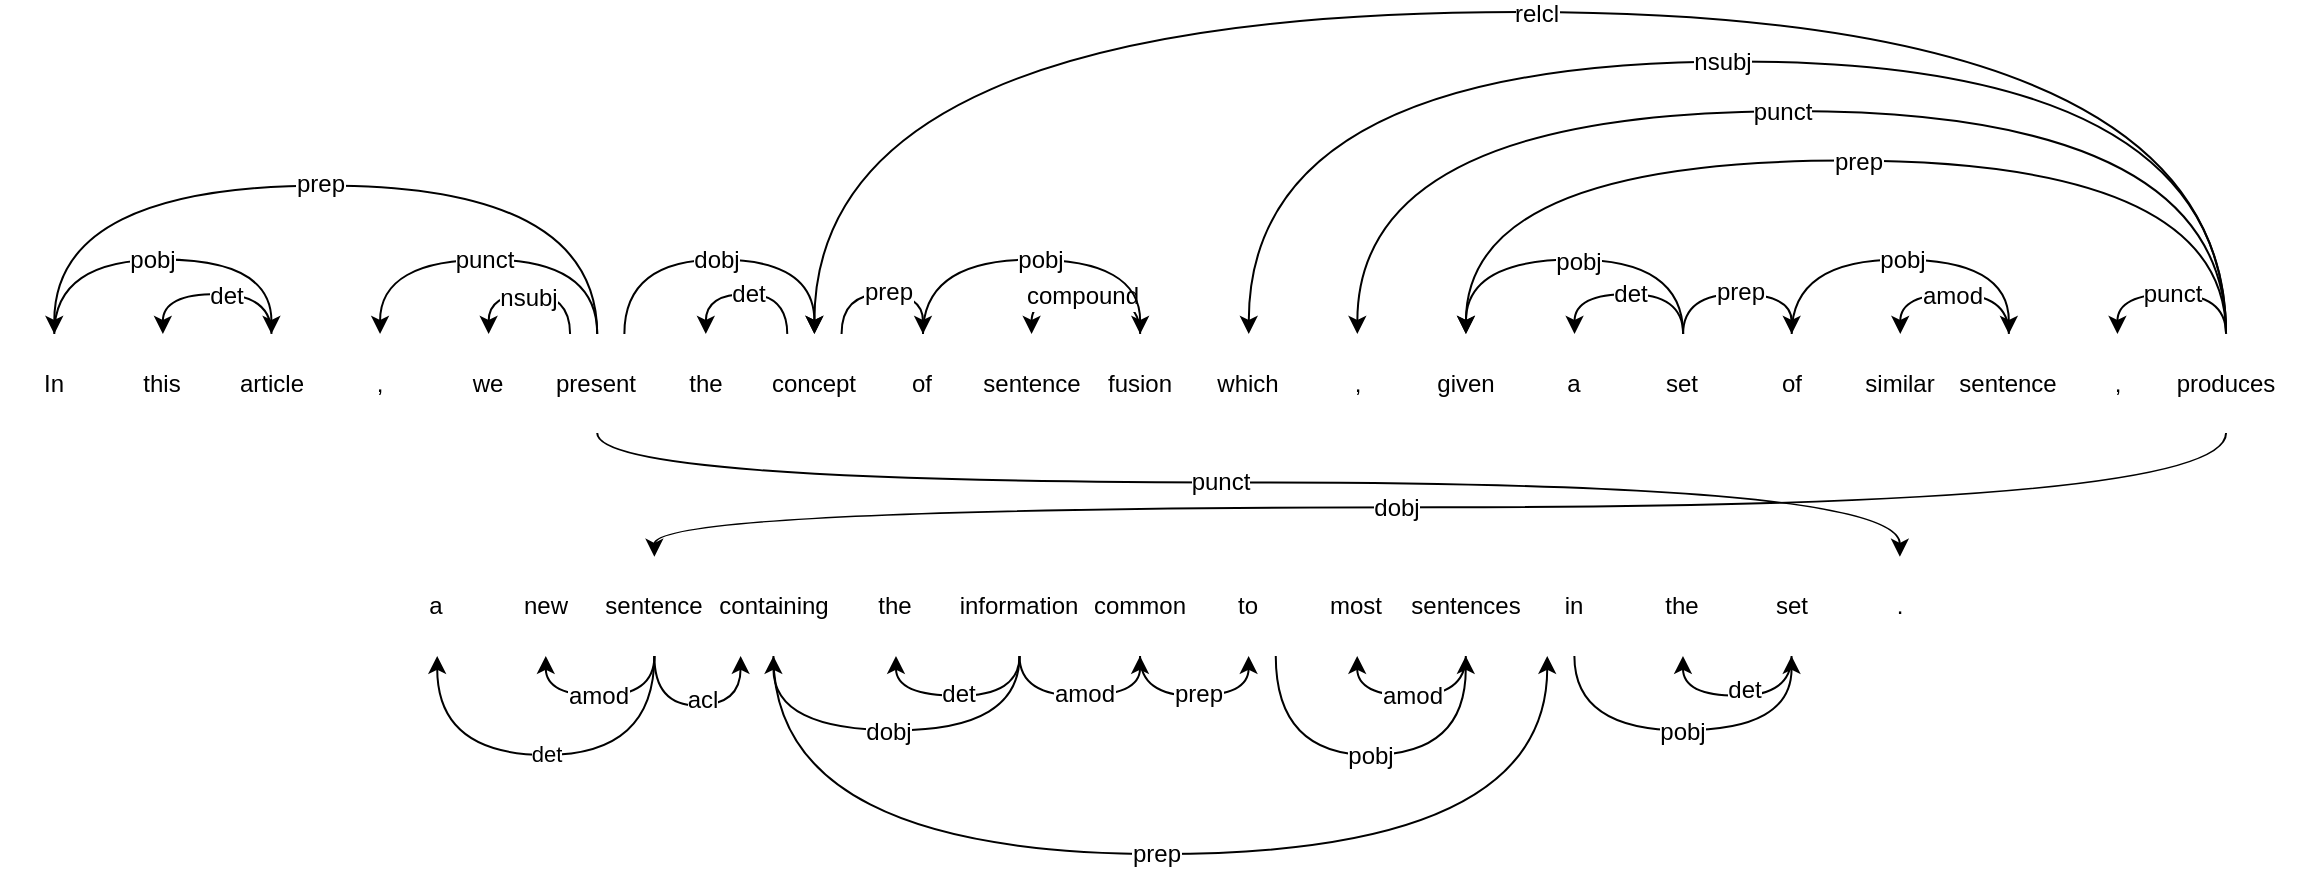 <mxfile version="12.3.5" type="github" pages="1">
  <diagram id="mTFrQ1_z55DTdRyV_Tct" name="Page-1">
    <mxGraphModel dx="2757" dy="874" grid="1" gridSize="10" guides="1" tooltips="1" connect="1" arrows="1" fold="1" page="1" pageScale="1" pageWidth="1169" pageHeight="827" math="0" shadow="0">
      <root>
        <mxCell id="0"/>
        <mxCell id="1" parent="0"/>
        <mxCell id="2wiNaJE7lajuv-yTaV8I-2" value="" style="group" vertex="1" connectable="0" parent="1">
          <mxGeometry x="-1160" y="203" width="1150" height="421" as="geometry"/>
        </mxCell>
        <mxCell id="2wiNaJE7lajuv-yTaV8I-1" value="" style="group" vertex="1" connectable="0" parent="2wiNaJE7lajuv-yTaV8I-2">
          <mxGeometry width="1140.171" height="421" as="geometry"/>
        </mxCell>
        <mxCell id="-EOsGLFOv7Vt-HmKM8Lu-1" value="" style="group" parent="2wiNaJE7lajuv-yTaV8I-1" vertex="1" connectable="0">
          <mxGeometry width="1140.171" height="421" as="geometry"/>
        </mxCell>
        <mxCell id="3xKM312rynrcHrKgX1cf-6" value="In" style="rounded=0;whiteSpace=wrap;html=1;strokeColor=none;" parent="-EOsGLFOv7Vt-HmKM8Lu-1" vertex="1">
          <mxGeometry y="160.971" width="54.294" height="49.529" as="geometry"/>
        </mxCell>
        <mxCell id="3xKM312rynrcHrKgX1cf-7" value="this" style="rounded=0;whiteSpace=wrap;html=1;strokeColor=none;" parent="-EOsGLFOv7Vt-HmKM8Lu-1" vertex="1">
          <mxGeometry x="54.294" y="160.971" width="54.294" height="49.529" as="geometry"/>
        </mxCell>
        <mxCell id="3xKM312rynrcHrKgX1cf-27" style="edgeStyle=orthogonalEdgeStyle;rounded=0;orthogonalLoop=1;jettySize=auto;html=1;exitX=0.5;exitY=0;exitDx=0;exitDy=0;entryX=0.5;entryY=0;entryDx=0;entryDy=0;curved=1;" parent="-EOsGLFOv7Vt-HmKM8Lu-1" source="3xKM312rynrcHrKgX1cf-8" target="3xKM312rynrcHrKgX1cf-7" edge="1">
          <mxGeometry relative="1" as="geometry"/>
        </mxCell>
        <mxCell id="3xKM312rynrcHrKgX1cf-79" value="det" style="text;html=1;align=center;verticalAlign=middle;resizable=0;points=[];;labelBackgroundColor=#ffffff;" parent="3xKM312rynrcHrKgX1cf-27" vertex="1" connectable="0">
          <mxGeometry x="-0.086" y="1" relative="1" as="geometry">
            <mxPoint as="offset"/>
          </mxGeometry>
        </mxCell>
        <mxCell id="3xKM312rynrcHrKgX1cf-31" style="edgeStyle=orthogonalEdgeStyle;curved=1;rounded=0;orthogonalLoop=1;jettySize=auto;html=1;exitX=0.5;exitY=0;exitDx=0;exitDy=0;entryX=0.5;entryY=0;entryDx=0;entryDy=0;startArrow=classic;startFill=1;endArrow=none;endFill=0;" parent="-EOsGLFOv7Vt-HmKM8Lu-1" source="3xKM312rynrcHrKgX1cf-8" target="3xKM312rynrcHrKgX1cf-6" edge="1">
          <mxGeometry relative="1" as="geometry">
            <Array as="points">
              <mxPoint x="135.735" y="123.824"/>
              <mxPoint x="27.147" y="123.824"/>
            </Array>
          </mxGeometry>
        </mxCell>
        <mxCell id="3xKM312rynrcHrKgX1cf-80" value="pobj" style="text;html=1;align=center;verticalAlign=middle;resizable=0;points=[];;labelBackgroundColor=#ffffff;" parent="3xKM312rynrcHrKgX1cf-31" vertex="1" connectable="0">
          <mxGeometry x="-0.012" relative="1" as="geometry">
            <mxPoint x="-6.5" as="offset"/>
          </mxGeometry>
        </mxCell>
        <mxCell id="3xKM312rynrcHrKgX1cf-8" value="article" style="rounded=0;whiteSpace=wrap;html=1;strokeColor=none;" parent="-EOsGLFOv7Vt-HmKM8Lu-1" vertex="1">
          <mxGeometry x="108.588" y="160.971" width="54.294" height="49.529" as="geometry"/>
        </mxCell>
        <mxCell id="3xKM312rynrcHrKgX1cf-30" style="edgeStyle=orthogonalEdgeStyle;curved=1;rounded=0;orthogonalLoop=1;jettySize=auto;html=1;exitX=0.5;exitY=0;exitDx=0;exitDy=0;startArrow=classic;startFill=1;endArrow=none;endFill=0;" parent="-EOsGLFOv7Vt-HmKM8Lu-1" source="3xKM312rynrcHrKgX1cf-9" edge="1">
          <mxGeometry relative="1" as="geometry">
            <mxPoint x="298.616" y="160.971" as="targetPoint"/>
            <Array as="points">
              <mxPoint x="190.028" y="123.824"/>
              <mxPoint x="298.616" y="123.824"/>
            </Array>
          </mxGeometry>
        </mxCell>
        <mxCell id="3xKM312rynrcHrKgX1cf-84" value="punct" style="text;html=1;align=center;verticalAlign=middle;resizable=0;points=[];;labelBackgroundColor=#ffffff;" parent="3xKM312rynrcHrKgX1cf-30" vertex="1" connectable="0">
          <mxGeometry x="-0.028" relative="1" as="geometry">
            <mxPoint as="offset"/>
          </mxGeometry>
        </mxCell>
        <mxCell id="3xKM312rynrcHrKgX1cf-9" value="," style="rounded=0;whiteSpace=wrap;html=1;strokeColor=none;" parent="-EOsGLFOv7Vt-HmKM8Lu-1" vertex="1">
          <mxGeometry x="162.882" y="160.971" width="54.294" height="49.529" as="geometry"/>
        </mxCell>
        <mxCell id="3xKM312rynrcHrKgX1cf-10" value="we" style="rounded=0;whiteSpace=wrap;html=1;strokeColor=none;" parent="-EOsGLFOv7Vt-HmKM8Lu-1" vertex="1">
          <mxGeometry x="217.175" y="160.971" width="54.294" height="49.529" as="geometry"/>
        </mxCell>
        <mxCell id="3xKM312rynrcHrKgX1cf-11" value="present" style="rounded=0;whiteSpace=wrap;html=1;strokeColor=none;" parent="-EOsGLFOv7Vt-HmKM8Lu-1" vertex="1">
          <mxGeometry x="271.469" y="160.971" width="54.294" height="49.529" as="geometry"/>
        </mxCell>
        <mxCell id="3xKM312rynrcHrKgX1cf-28" style="edgeStyle=orthogonalEdgeStyle;curved=1;rounded=0;orthogonalLoop=1;jettySize=auto;html=1;exitX=0.5;exitY=0;exitDx=0;exitDy=0;entryX=0.5;entryY=0;entryDx=0;entryDy=0;startArrow=classic;startFill=1;endArrow=none;endFill=0;" parent="-EOsGLFOv7Vt-HmKM8Lu-1" source="3xKM312rynrcHrKgX1cf-6" target="3xKM312rynrcHrKgX1cf-11" edge="1">
          <mxGeometry relative="1" as="geometry">
            <Array as="points">
              <mxPoint x="27.554" y="86.676"/>
              <mxPoint x="298.345" y="86.676"/>
            </Array>
          </mxGeometry>
        </mxCell>
        <mxCell id="3xKM312rynrcHrKgX1cf-83" value="prep" style="text;html=1;align=center;verticalAlign=middle;resizable=0;points=[];;labelBackgroundColor=#ffffff;" parent="3xKM312rynrcHrKgX1cf-28" vertex="1" connectable="0">
          <mxGeometry x="-0.015" y="1" relative="1" as="geometry">
            <mxPoint as="offset"/>
          </mxGeometry>
        </mxCell>
        <mxCell id="3xKM312rynrcHrKgX1cf-29" style="edgeStyle=orthogonalEdgeStyle;curved=1;rounded=0;orthogonalLoop=1;jettySize=auto;html=1;exitX=0.5;exitY=0;exitDx=0;exitDy=0;entryX=0.25;entryY=0;entryDx=0;entryDy=0;startArrow=classic;startFill=1;endArrow=none;endFill=0;" parent="-EOsGLFOv7Vt-HmKM8Lu-1" source="3xKM312rynrcHrKgX1cf-10" target="3xKM312rynrcHrKgX1cf-11" edge="1">
          <mxGeometry relative="1" as="geometry"/>
        </mxCell>
        <mxCell id="3xKM312rynrcHrKgX1cf-85" value="nsubj" style="text;html=1;align=center;verticalAlign=middle;resizable=0;points=[];;labelBackgroundColor=#ffffff;" parent="3xKM312rynrcHrKgX1cf-29" vertex="1" connectable="0">
          <mxGeometry x="-0.025" y="-2" relative="1" as="geometry">
            <mxPoint as="offset"/>
          </mxGeometry>
        </mxCell>
        <mxCell id="3xKM312rynrcHrKgX1cf-12" value="the" style="rounded=0;whiteSpace=wrap;html=1;strokeColor=none;" parent="-EOsGLFOv7Vt-HmKM8Lu-1" vertex="1">
          <mxGeometry x="325.763" y="160.971" width="54.294" height="49.529" as="geometry"/>
        </mxCell>
        <mxCell id="3xKM312rynrcHrKgX1cf-33" style="edgeStyle=orthogonalEdgeStyle;curved=1;rounded=0;orthogonalLoop=1;jettySize=auto;html=1;exitX=0.25;exitY=0;exitDx=0;exitDy=0;entryX=0.5;entryY=0;entryDx=0;entryDy=0;startArrow=none;startFill=0;endArrow=classic;endFill=1;" parent="-EOsGLFOv7Vt-HmKM8Lu-1" source="3xKM312rynrcHrKgX1cf-13" target="3xKM312rynrcHrKgX1cf-12" edge="1">
          <mxGeometry relative="1" as="geometry"/>
        </mxCell>
        <mxCell id="3xKM312rynrcHrKgX1cf-88" value="det" style="text;html=1;align=center;verticalAlign=middle;resizable=0;points=[];;labelBackgroundColor=#ffffff;" parent="3xKM312rynrcHrKgX1cf-33" vertex="1" connectable="0">
          <mxGeometry x="-0.025" relative="1" as="geometry">
            <mxPoint as="offset"/>
          </mxGeometry>
        </mxCell>
        <mxCell id="3xKM312rynrcHrKgX1cf-13" value="concept" style="rounded=0;whiteSpace=wrap;html=1;strokeColor=none;" parent="-EOsGLFOv7Vt-HmKM8Lu-1" vertex="1">
          <mxGeometry x="380.057" y="160.971" width="54.294" height="49.529" as="geometry"/>
        </mxCell>
        <mxCell id="3xKM312rynrcHrKgX1cf-32" style="edgeStyle=orthogonalEdgeStyle;curved=1;rounded=0;orthogonalLoop=1;jettySize=auto;html=1;exitX=0.75;exitY=0;exitDx=0;exitDy=0;entryX=0.5;entryY=0;entryDx=0;entryDy=0;startArrow=none;startFill=0;endArrow=classic;endFill=1;" parent="-EOsGLFOv7Vt-HmKM8Lu-1" source="3xKM312rynrcHrKgX1cf-11" target="3xKM312rynrcHrKgX1cf-13" edge="1">
          <mxGeometry relative="1" as="geometry">
            <Array as="points">
              <mxPoint x="312.597" y="123.824"/>
              <mxPoint x="407.611" y="123.824"/>
            </Array>
          </mxGeometry>
        </mxCell>
        <mxCell id="3xKM312rynrcHrKgX1cf-87" value="dobj" style="text;html=1;align=center;verticalAlign=middle;resizable=0;points=[];;labelBackgroundColor=#ffffff;" parent="3xKM312rynrcHrKgX1cf-32" vertex="1" connectable="0">
          <mxGeometry x="-0.017" relative="1" as="geometry">
            <mxPoint as="offset"/>
          </mxGeometry>
        </mxCell>
        <mxCell id="3xKM312rynrcHrKgX1cf-14" value="of" style="rounded=0;whiteSpace=wrap;html=1;strokeColor=none;" parent="-EOsGLFOv7Vt-HmKM8Lu-1" vertex="1">
          <mxGeometry x="434.351" y="160.971" width="54.294" height="49.529" as="geometry"/>
        </mxCell>
        <mxCell id="3xKM312rynrcHrKgX1cf-34" style="edgeStyle=orthogonalEdgeStyle;curved=1;rounded=0;orthogonalLoop=1;jettySize=auto;html=1;exitX=0.75;exitY=0;exitDx=0;exitDy=0;entryX=0.5;entryY=0;entryDx=0;entryDy=0;startArrow=none;startFill=0;endArrow=classic;endFill=1;" parent="-EOsGLFOv7Vt-HmKM8Lu-1" source="3xKM312rynrcHrKgX1cf-13" target="3xKM312rynrcHrKgX1cf-14" edge="1">
          <mxGeometry relative="1" as="geometry"/>
        </mxCell>
        <mxCell id="3xKM312rynrcHrKgX1cf-89" value="prep" style="text;html=1;align=center;verticalAlign=middle;resizable=0;points=[];;labelBackgroundColor=#ffffff;" parent="3xKM312rynrcHrKgX1cf-34" vertex="1" connectable="0">
          <mxGeometry x="0.059" y="1" relative="1" as="geometry">
            <mxPoint as="offset"/>
          </mxGeometry>
        </mxCell>
        <mxCell id="3xKM312rynrcHrKgX1cf-15" value="sentence" style="rounded=0;whiteSpace=wrap;html=1;strokeColor=none;" parent="-EOsGLFOv7Vt-HmKM8Lu-1" vertex="1">
          <mxGeometry x="488.645" y="160.971" width="54.294" height="49.529" as="geometry"/>
        </mxCell>
        <mxCell id="3xKM312rynrcHrKgX1cf-36" style="edgeStyle=orthogonalEdgeStyle;curved=1;rounded=0;orthogonalLoop=1;jettySize=auto;html=1;exitX=0.5;exitY=0;exitDx=0;exitDy=0;entryX=0.5;entryY=0;entryDx=0;entryDy=0;startArrow=none;startFill=0;endArrow=classic;endFill=1;" parent="-EOsGLFOv7Vt-HmKM8Lu-1" source="3xKM312rynrcHrKgX1cf-16" target="3xKM312rynrcHrKgX1cf-15" edge="1">
          <mxGeometry relative="1" as="geometry"/>
        </mxCell>
        <mxCell id="3xKM312rynrcHrKgX1cf-91" value="compound" style="text;html=1;align=center;verticalAlign=middle;resizable=0;points=[];;labelBackgroundColor=#ffffff;" parent="3xKM312rynrcHrKgX1cf-36" vertex="1" connectable="0">
          <mxGeometry x="0.036" y="1" relative="1" as="geometry">
            <mxPoint as="offset"/>
          </mxGeometry>
        </mxCell>
        <mxCell id="3xKM312rynrcHrKgX1cf-16" value="fusion" style="rounded=0;whiteSpace=wrap;html=1;strokeColor=none;" parent="-EOsGLFOv7Vt-HmKM8Lu-1" vertex="1">
          <mxGeometry x="542.939" y="160.971" width="54.294" height="49.529" as="geometry"/>
        </mxCell>
        <mxCell id="3xKM312rynrcHrKgX1cf-35" style="edgeStyle=orthogonalEdgeStyle;curved=1;rounded=0;orthogonalLoop=1;jettySize=auto;html=1;exitX=0.5;exitY=0;exitDx=0;exitDy=0;entryX=0.5;entryY=0;entryDx=0;entryDy=0;startArrow=none;startFill=0;endArrow=classic;endFill=1;" parent="-EOsGLFOv7Vt-HmKM8Lu-1" source="3xKM312rynrcHrKgX1cf-14" target="3xKM312rynrcHrKgX1cf-16" edge="1">
          <mxGeometry relative="1" as="geometry">
            <Array as="points">
              <mxPoint x="461.498" y="123.824"/>
              <mxPoint x="570.085" y="123.824"/>
            </Array>
          </mxGeometry>
        </mxCell>
        <mxCell id="3xKM312rynrcHrKgX1cf-90" value="pobj" style="text;html=1;align=center;verticalAlign=middle;resizable=0;points=[];;labelBackgroundColor=#ffffff;" parent="3xKM312rynrcHrKgX1cf-35" vertex="1" connectable="0">
          <mxGeometry x="0.04" relative="1" as="geometry">
            <mxPoint as="offset"/>
          </mxGeometry>
        </mxCell>
        <mxCell id="3xKM312rynrcHrKgX1cf-17" value="which" style="rounded=0;whiteSpace=wrap;html=1;strokeColor=none;" parent="-EOsGLFOv7Vt-HmKM8Lu-1" vertex="1">
          <mxGeometry x="597.232" y="160.971" width="54.294" height="49.529" as="geometry"/>
        </mxCell>
        <mxCell id="3xKM312rynrcHrKgX1cf-18" value="," style="rounded=0;whiteSpace=wrap;html=1;strokeColor=none;" parent="-EOsGLFOv7Vt-HmKM8Lu-1" vertex="1">
          <mxGeometry x="651.526" y="160.971" width="54.294" height="49.529" as="geometry"/>
        </mxCell>
        <mxCell id="3xKM312rynrcHrKgX1cf-19" value="given" style="rounded=0;whiteSpace=wrap;html=1;strokeColor=none;" parent="-EOsGLFOv7Vt-HmKM8Lu-1" vertex="1">
          <mxGeometry x="705.82" y="160.971" width="54.294" height="49.529" as="geometry"/>
        </mxCell>
        <mxCell id="3xKM312rynrcHrKgX1cf-20" value="a" style="rounded=0;whiteSpace=wrap;html=1;strokeColor=none;" parent="-EOsGLFOv7Vt-HmKM8Lu-1" vertex="1">
          <mxGeometry x="760.114" y="160.971" width="54.294" height="49.529" as="geometry"/>
        </mxCell>
        <mxCell id="3xKM312rynrcHrKgX1cf-37" style="edgeStyle=orthogonalEdgeStyle;curved=1;rounded=0;orthogonalLoop=1;jettySize=auto;html=1;exitX=0.5;exitY=0;exitDx=0;exitDy=0;entryX=0.5;entryY=0;entryDx=0;entryDy=0;startArrow=none;startFill=0;endArrow=classic;endFill=1;" parent="-EOsGLFOv7Vt-HmKM8Lu-1" source="3xKM312rynrcHrKgX1cf-21" target="3xKM312rynrcHrKgX1cf-20" edge="1">
          <mxGeometry relative="1" as="geometry"/>
        </mxCell>
        <mxCell id="3xKM312rynrcHrKgX1cf-93" value="det" style="text;html=1;align=center;verticalAlign=middle;resizable=0;points=[];;labelBackgroundColor=#ffffff;" parent="3xKM312rynrcHrKgX1cf-37" vertex="1" connectable="0">
          <mxGeometry relative="1" as="geometry">
            <mxPoint as="offset"/>
          </mxGeometry>
        </mxCell>
        <mxCell id="3xKM312rynrcHrKgX1cf-38" style="edgeStyle=orthogonalEdgeStyle;curved=1;rounded=0;orthogonalLoop=1;jettySize=auto;html=1;exitX=0.5;exitY=0;exitDx=0;exitDy=0;entryX=0.5;entryY=0;entryDx=0;entryDy=0;startArrow=none;startFill=0;endArrow=classic;endFill=1;" parent="-EOsGLFOv7Vt-HmKM8Lu-1" source="3xKM312rynrcHrKgX1cf-21" target="3xKM312rynrcHrKgX1cf-19" edge="1">
          <mxGeometry relative="1" as="geometry">
            <Array as="points">
              <mxPoint x="841.555" y="123.824"/>
              <mxPoint x="732.967" y="123.824"/>
            </Array>
          </mxGeometry>
        </mxCell>
        <mxCell id="3xKM312rynrcHrKgX1cf-92" value="pobj" style="text;html=1;align=center;verticalAlign=middle;resizable=0;points=[];;labelBackgroundColor=#ffffff;" parent="3xKM312rynrcHrKgX1cf-38" vertex="1" connectable="0">
          <mxGeometry x="-0.012" y="1" relative="1" as="geometry">
            <mxPoint as="offset"/>
          </mxGeometry>
        </mxCell>
        <mxCell id="3xKM312rynrcHrKgX1cf-21" value="set" style="rounded=0;whiteSpace=wrap;html=1;strokeColor=none;" parent="-EOsGLFOv7Vt-HmKM8Lu-1" vertex="1">
          <mxGeometry x="814.408" y="160.971" width="54.294" height="49.529" as="geometry"/>
        </mxCell>
        <mxCell id="3xKM312rynrcHrKgX1cf-22" value="of" style="rounded=0;whiteSpace=wrap;html=1;strokeColor=none;" parent="-EOsGLFOv7Vt-HmKM8Lu-1" vertex="1">
          <mxGeometry x="868.702" y="160.971" width="54.294" height="49.529" as="geometry"/>
        </mxCell>
        <mxCell id="3xKM312rynrcHrKgX1cf-40" style="edgeStyle=orthogonalEdgeStyle;curved=1;rounded=0;orthogonalLoop=1;jettySize=auto;html=1;exitX=0.5;exitY=0;exitDx=0;exitDy=0;entryX=0.5;entryY=0;entryDx=0;entryDy=0;startArrow=none;startFill=0;endArrow=classic;endFill=1;" parent="-EOsGLFOv7Vt-HmKM8Lu-1" source="3xKM312rynrcHrKgX1cf-21" target="3xKM312rynrcHrKgX1cf-22" edge="1">
          <mxGeometry relative="1" as="geometry"/>
        </mxCell>
        <mxCell id="3xKM312rynrcHrKgX1cf-94" value="prep" style="text;html=1;align=center;verticalAlign=middle;resizable=0;points=[];;labelBackgroundColor=#ffffff;" parent="3xKM312rynrcHrKgX1cf-40" vertex="1" connectable="0">
          <mxGeometry x="0.029" y="1" relative="1" as="geometry">
            <mxPoint as="offset"/>
          </mxGeometry>
        </mxCell>
        <mxCell id="3xKM312rynrcHrKgX1cf-23" value="similar" style="rounded=0;whiteSpace=wrap;html=1;strokeColor=none;" parent="-EOsGLFOv7Vt-HmKM8Lu-1" vertex="1">
          <mxGeometry x="922.996" y="160.971" width="54.294" height="49.529" as="geometry"/>
        </mxCell>
        <mxCell id="3xKM312rynrcHrKgX1cf-42" style="edgeStyle=orthogonalEdgeStyle;curved=1;rounded=0;orthogonalLoop=1;jettySize=auto;html=1;exitX=0.5;exitY=0;exitDx=0;exitDy=0;entryX=0.5;entryY=0;entryDx=0;entryDy=0;startArrow=none;startFill=0;endArrow=classic;endFill=1;" parent="-EOsGLFOv7Vt-HmKM8Lu-1" source="3xKM312rynrcHrKgX1cf-24" target="3xKM312rynrcHrKgX1cf-23" edge="1">
          <mxGeometry relative="1" as="geometry"/>
        </mxCell>
        <mxCell id="3xKM312rynrcHrKgX1cf-96" value="amod" style="text;html=1;align=center;verticalAlign=middle;resizable=0;points=[];;labelBackgroundColor=#ffffff;" parent="3xKM312rynrcHrKgX1cf-42" vertex="1" connectable="0">
          <mxGeometry x="0.029" y="1" relative="1" as="geometry">
            <mxPoint as="offset"/>
          </mxGeometry>
        </mxCell>
        <mxCell id="3xKM312rynrcHrKgX1cf-24" value="sentence" style="rounded=0;whiteSpace=wrap;html=1;strokeColor=none;" parent="-EOsGLFOv7Vt-HmKM8Lu-1" vertex="1">
          <mxGeometry x="977.289" y="160.971" width="54.294" height="49.529" as="geometry"/>
        </mxCell>
        <mxCell id="3xKM312rynrcHrKgX1cf-41" style="edgeStyle=orthogonalEdgeStyle;curved=1;rounded=0;orthogonalLoop=1;jettySize=auto;html=1;exitX=0.5;exitY=0;exitDx=0;exitDy=0;entryX=0.5;entryY=0;entryDx=0;entryDy=0;startArrow=none;startFill=0;endArrow=classic;endFill=1;" parent="-EOsGLFOv7Vt-HmKM8Lu-1" source="3xKM312rynrcHrKgX1cf-22" target="3xKM312rynrcHrKgX1cf-24" edge="1">
          <mxGeometry relative="1" as="geometry">
            <Array as="points">
              <mxPoint x="895.849" y="123.824"/>
              <mxPoint x="1004.436" y="123.824"/>
            </Array>
          </mxGeometry>
        </mxCell>
        <mxCell id="3xKM312rynrcHrKgX1cf-95" value="pobj" style="text;html=1;align=center;verticalAlign=middle;resizable=0;points=[];;labelBackgroundColor=#ffffff;" parent="3xKM312rynrcHrKgX1cf-41" vertex="1" connectable="0">
          <mxGeometry x="0.008" relative="1" as="geometry">
            <mxPoint as="offset"/>
          </mxGeometry>
        </mxCell>
        <mxCell id="3xKM312rynrcHrKgX1cf-25" value="," style="rounded=0;whiteSpace=wrap;html=1;strokeColor=none;" parent="-EOsGLFOv7Vt-HmKM8Lu-1" vertex="1">
          <mxGeometry x="1031.583" y="160.971" width="54.294" height="49.529" as="geometry"/>
        </mxCell>
        <mxCell id="3xKM312rynrcHrKgX1cf-39" style="edgeStyle=orthogonalEdgeStyle;curved=1;rounded=0;orthogonalLoop=1;jettySize=auto;html=1;exitX=0.5;exitY=0;exitDx=0;exitDy=0;entryX=0.5;entryY=0;entryDx=0;entryDy=0;startArrow=none;startFill=0;endArrow=classic;endFill=1;" parent="-EOsGLFOv7Vt-HmKM8Lu-1" source="3xKM312rynrcHrKgX1cf-26" target="3xKM312rynrcHrKgX1cf-17" edge="1">
          <mxGeometry relative="1" as="geometry">
            <Array as="points">
              <mxPoint x="1113.567" y="24.765"/>
              <mxPoint x="624.244" y="24.765"/>
            </Array>
          </mxGeometry>
        </mxCell>
        <mxCell id="3xKM312rynrcHrKgX1cf-100" value="nsubj" style="text;html=1;align=center;verticalAlign=middle;resizable=0;points=[];;labelBackgroundColor=#ffffff;" parent="3xKM312rynrcHrKgX1cf-39" vertex="1" connectable="0">
          <mxGeometry x="0.02" relative="1" as="geometry">
            <mxPoint as="offset"/>
          </mxGeometry>
        </mxCell>
        <mxCell id="3xKM312rynrcHrKgX1cf-43" style="edgeStyle=orthogonalEdgeStyle;curved=1;rounded=0;orthogonalLoop=1;jettySize=auto;html=1;exitX=0.5;exitY=0;exitDx=0;exitDy=0;entryX=0.5;entryY=0;entryDx=0;entryDy=0;startArrow=none;startFill=0;endArrow=classic;endFill=1;" parent="-EOsGLFOv7Vt-HmKM8Lu-1" source="3xKM312rynrcHrKgX1cf-26" target="3xKM312rynrcHrKgX1cf-19" edge="1">
          <mxGeometry relative="1" as="geometry">
            <Array as="points">
              <mxPoint x="1112.906" y="74.294"/>
              <mxPoint x="732.849" y="74.294"/>
            </Array>
          </mxGeometry>
        </mxCell>
        <mxCell id="3xKM312rynrcHrKgX1cf-98" value="prep" style="text;html=1;align=center;verticalAlign=middle;resizable=0;points=[];;labelBackgroundColor=#ffffff;" parent="3xKM312rynrcHrKgX1cf-43" vertex="1" connectable="0">
          <mxGeometry x="-0.022" relative="1" as="geometry">
            <mxPoint as="offset"/>
          </mxGeometry>
        </mxCell>
        <mxCell id="3xKM312rynrcHrKgX1cf-44" style="edgeStyle=orthogonalEdgeStyle;curved=1;rounded=0;orthogonalLoop=1;jettySize=auto;html=1;exitX=0.5;exitY=0;exitDx=0;exitDy=0;entryX=0.5;entryY=0;entryDx=0;entryDy=0;startArrow=none;startFill=0;endArrow=classic;endFill=1;" parent="-EOsGLFOv7Vt-HmKM8Lu-1" source="3xKM312rynrcHrKgX1cf-26" target="3xKM312rynrcHrKgX1cf-18" edge="1">
          <mxGeometry relative="1" as="geometry">
            <Array as="points">
              <mxPoint x="1113.567" y="49.529"/>
              <mxPoint x="679.352" y="49.529"/>
            </Array>
          </mxGeometry>
        </mxCell>
        <mxCell id="3xKM312rynrcHrKgX1cf-99" value="punct" style="text;html=1;align=center;verticalAlign=middle;resizable=0;points=[];;labelBackgroundColor=#ffffff;" parent="3xKM312rynrcHrKgX1cf-44" vertex="1" connectable="0">
          <mxGeometry x="0.017" relative="1" as="geometry">
            <mxPoint as="offset"/>
          </mxGeometry>
        </mxCell>
        <mxCell id="3xKM312rynrcHrKgX1cf-45" style="edgeStyle=orthogonalEdgeStyle;curved=1;rounded=0;orthogonalLoop=1;jettySize=auto;html=1;exitX=0.5;exitY=0;exitDx=0;exitDy=0;entryX=0.5;entryY=0;entryDx=0;entryDy=0;startArrow=none;startFill=0;endArrow=classic;endFill=1;" parent="-EOsGLFOv7Vt-HmKM8Lu-1" source="3xKM312rynrcHrKgX1cf-26" target="3xKM312rynrcHrKgX1cf-25" edge="1">
          <mxGeometry relative="1" as="geometry"/>
        </mxCell>
        <mxCell id="3xKM312rynrcHrKgX1cf-97" value="punct" style="text;html=1;align=center;verticalAlign=middle;resizable=0;points=[];;labelBackgroundColor=#ffffff;" parent="3xKM312rynrcHrKgX1cf-45" vertex="1" connectable="0">
          <mxGeometry x="-0.058" y="2" relative="1" as="geometry">
            <mxPoint x="-3" y="-2.5" as="offset"/>
          </mxGeometry>
        </mxCell>
        <mxCell id="3xKM312rynrcHrKgX1cf-47" style="edgeStyle=orthogonalEdgeStyle;curved=1;rounded=0;orthogonalLoop=1;jettySize=auto;html=1;exitX=0.5;exitY=0;exitDx=0;exitDy=0;entryX=0.5;entryY=0;entryDx=0;entryDy=0;startArrow=none;startFill=0;endArrow=classic;endFill=1;" parent="-EOsGLFOv7Vt-HmKM8Lu-1" source="3xKM312rynrcHrKgX1cf-26" target="3xKM312rynrcHrKgX1cf-13" edge="1">
          <mxGeometry relative="1" as="geometry">
            <Array as="points">
              <mxPoint x="1112.617"/>
              <mxPoint x="407.611"/>
            </Array>
          </mxGeometry>
        </mxCell>
        <mxCell id="3xKM312rynrcHrKgX1cf-101" value="relcl" style="text;html=1;align=center;verticalAlign=middle;resizable=0;points=[];;labelBackgroundColor=#ffffff;" parent="3xKM312rynrcHrKgX1cf-47" vertex="1" connectable="0">
          <mxGeometry x="-0.015" y="1" relative="1" as="geometry">
            <mxPoint as="offset"/>
          </mxGeometry>
        </mxCell>
        <mxCell id="3xKM312rynrcHrKgX1cf-26" value="produces" style="rounded=0;whiteSpace=wrap;html=1;strokeColor=none;" parent="-EOsGLFOv7Vt-HmKM8Lu-1" vertex="1">
          <mxGeometry x="1085.877" y="160.971" width="54.294" height="49.529" as="geometry"/>
        </mxCell>
        <mxCell id="3xKM312rynrcHrKgX1cf-48" value="a" style="rounded=0;whiteSpace=wrap;html=1;strokeColor=none;" parent="-EOsGLFOv7Vt-HmKM8Lu-1" vertex="1">
          <mxGeometry x="191.454" y="272.412" width="54.294" height="49.529" as="geometry"/>
        </mxCell>
        <mxCell id="3xKM312rynrcHrKgX1cf-49" value="new" style="rounded=0;whiteSpace=wrap;html=1;strokeColor=none;" parent="-EOsGLFOv7Vt-HmKM8Lu-1" vertex="1">
          <mxGeometry x="245.748" y="272.412" width="54.294" height="49.529" as="geometry"/>
        </mxCell>
        <mxCell id="3xKM312rynrcHrKgX1cf-65" style="edgeStyle=orthogonalEdgeStyle;curved=1;rounded=0;orthogonalLoop=1;jettySize=auto;html=1;exitX=0.5;exitY=1;exitDx=0;exitDy=0;entryX=0.5;entryY=1;entryDx=0;entryDy=0;startArrow=none;startFill=0;endArrow=classic;endFill=1;" parent="-EOsGLFOv7Vt-HmKM8Lu-1" source="3xKM312rynrcHrKgX1cf-50" target="3xKM312rynrcHrKgX1cf-49" edge="1">
          <mxGeometry relative="1" as="geometry"/>
        </mxCell>
        <mxCell id="3xKM312rynrcHrKgX1cf-105" value="amod" style="text;html=1;align=center;verticalAlign=middle;resizable=0;points=[];;labelBackgroundColor=#ffffff;" parent="3xKM312rynrcHrKgX1cf-65" vertex="1" connectable="0">
          <mxGeometry x="0.028" relative="1" as="geometry">
            <mxPoint as="offset"/>
          </mxGeometry>
        </mxCell>
        <mxCell id="3xKM312rynrcHrKgX1cf-66" value="det" style="edgeStyle=orthogonalEdgeStyle;curved=1;rounded=0;orthogonalLoop=1;jettySize=auto;html=1;exitX=0.5;exitY=1;exitDx=0;exitDy=0;entryX=0.5;entryY=1;entryDx=0;entryDy=0;startArrow=none;startFill=0;endArrow=classic;endFill=1;" parent="-EOsGLFOv7Vt-HmKM8Lu-1" source="3xKM312rynrcHrKgX1cf-50" target="3xKM312rynrcHrKgX1cf-48" edge="1">
          <mxGeometry relative="1" as="geometry">
            <Array as="points">
              <mxPoint x="327.799" y="371.471"/>
              <mxPoint x="218.533" y="371.471"/>
            </Array>
          </mxGeometry>
        </mxCell>
        <mxCell id="3xKM312rynrcHrKgX1cf-50" value="sentence" style="rounded=0;whiteSpace=wrap;html=1;strokeColor=none;" parent="-EOsGLFOv7Vt-HmKM8Lu-1" vertex="1">
          <mxGeometry x="300.041" y="272.412" width="54.294" height="49.529" as="geometry"/>
        </mxCell>
        <mxCell id="3xKM312rynrcHrKgX1cf-78" style="edgeStyle=orthogonalEdgeStyle;curved=1;rounded=0;orthogonalLoop=1;jettySize=auto;html=1;exitX=0.5;exitY=1;exitDx=0;exitDy=0;entryX=0.5;entryY=0;entryDx=0;entryDy=0;startArrow=none;startFill=0;endArrow=classic;endFill=1;" parent="-EOsGLFOv7Vt-HmKM8Lu-1" source="3xKM312rynrcHrKgX1cf-26" target="3xKM312rynrcHrKgX1cf-50" edge="1">
          <mxGeometry relative="1" as="geometry">
            <Array as="points">
              <mxPoint x="1112.617" y="247.647"/>
              <mxPoint x="327.799" y="247.647"/>
            </Array>
          </mxGeometry>
        </mxCell>
        <mxCell id="3xKM312rynrcHrKgX1cf-102" value="dobj" style="text;html=1;align=center;verticalAlign=middle;resizable=0;points=[];;labelBackgroundColor=#ffffff;" parent="3xKM312rynrcHrKgX1cf-78" vertex="1" connectable="0">
          <mxGeometry x="-0.009" y="1" relative="1" as="geometry">
            <mxPoint x="-32" y="-1" as="offset"/>
          </mxGeometry>
        </mxCell>
        <mxCell id="3xKM312rynrcHrKgX1cf-51" value="containing" style="rounded=0;whiteSpace=wrap;html=1;strokeColor=none;" parent="-EOsGLFOv7Vt-HmKM8Lu-1" vertex="1">
          <mxGeometry x="353.928" y="272.412" width="65.56" height="49.529" as="geometry"/>
        </mxCell>
        <mxCell id="3xKM312rynrcHrKgX1cf-67" style="edgeStyle=orthogonalEdgeStyle;curved=1;rounded=0;orthogonalLoop=1;jettySize=auto;html=1;exitX=0.5;exitY=1;exitDx=0;exitDy=0;entryX=0.25;entryY=1;entryDx=0;entryDy=0;startArrow=none;startFill=0;endArrow=classic;endFill=1;" parent="-EOsGLFOv7Vt-HmKM8Lu-1" source="3xKM312rynrcHrKgX1cf-50" target="3xKM312rynrcHrKgX1cf-51" edge="1">
          <mxGeometry relative="1" as="geometry">
            <Array as="points">
              <mxPoint x="326.849" y="346.706"/>
              <mxPoint x="370.556" y="346.706"/>
            </Array>
          </mxGeometry>
        </mxCell>
        <mxCell id="3xKM312rynrcHrKgX1cf-106" value="acl" style="text;html=1;align=center;verticalAlign=middle;resizable=0;points=[];;labelBackgroundColor=#ffffff;" parent="3xKM312rynrcHrKgX1cf-67" vertex="1" connectable="0">
          <mxGeometry x="0.04" y="3" relative="1" as="geometry">
            <mxPoint as="offset"/>
          </mxGeometry>
        </mxCell>
        <mxCell id="3xKM312rynrcHrKgX1cf-52" value="the" style="rounded=0;whiteSpace=wrap;html=1;strokeColor=none;" parent="-EOsGLFOv7Vt-HmKM8Lu-1" vertex="1">
          <mxGeometry x="419.488" y="272.412" width="57.009" height="49.529" as="geometry"/>
        </mxCell>
        <mxCell id="3xKM312rynrcHrKgX1cf-68" style="edgeStyle=orthogonalEdgeStyle;curved=1;rounded=0;orthogonalLoop=1;jettySize=auto;html=1;exitX=0.5;exitY=1;exitDx=0;exitDy=0;entryX=0.5;entryY=1;entryDx=0;entryDy=0;startArrow=none;startFill=0;endArrow=classic;endFill=1;" parent="-EOsGLFOv7Vt-HmKM8Lu-1" source="3xKM312rynrcHrKgX1cf-53" target="3xKM312rynrcHrKgX1cf-52" edge="1">
          <mxGeometry relative="1" as="geometry"/>
        </mxCell>
        <mxCell id="3xKM312rynrcHrKgX1cf-109" value="det" style="text;html=1;align=center;verticalAlign=middle;resizable=0;points=[];;labelBackgroundColor=#ffffff;" parent="3xKM312rynrcHrKgX1cf-68" vertex="1" connectable="0">
          <mxGeometry x="0.007" y="-1" relative="1" as="geometry">
            <mxPoint as="offset"/>
          </mxGeometry>
        </mxCell>
        <mxCell id="3xKM312rynrcHrKgX1cf-69" style="edgeStyle=orthogonalEdgeStyle;curved=1;rounded=0;orthogonalLoop=1;jettySize=auto;html=1;exitX=0.5;exitY=1;exitDx=0;exitDy=0;entryX=0.5;entryY=1;entryDx=0;entryDy=0;startArrow=none;startFill=0;endArrow=classic;endFill=1;" parent="-EOsGLFOv7Vt-HmKM8Lu-1" source="3xKM312rynrcHrKgX1cf-53" target="3xKM312rynrcHrKgX1cf-51" edge="1">
          <mxGeometry relative="1" as="geometry">
            <Array as="points">
              <mxPoint x="510.226" y="359.088"/>
              <mxPoint x="386.708" y="359.088"/>
            </Array>
          </mxGeometry>
        </mxCell>
        <mxCell id="3xKM312rynrcHrKgX1cf-108" value="dobj" style="text;html=1;align=center;verticalAlign=middle;resizable=0;points=[];;labelBackgroundColor=#ffffff;" parent="3xKM312rynrcHrKgX1cf-69" vertex="1" connectable="0">
          <mxGeometry x="0.044" y="1" relative="1" as="geometry">
            <mxPoint as="offset"/>
          </mxGeometry>
        </mxCell>
        <mxCell id="3xKM312rynrcHrKgX1cf-53" value="information" style="rounded=0;whiteSpace=wrap;html=1;strokeColor=none;" parent="-EOsGLFOv7Vt-HmKM8Lu-1" vertex="1">
          <mxGeometry x="476.496" y="272.412" width="66.51" height="49.529" as="geometry"/>
        </mxCell>
        <mxCell id="3xKM312rynrcHrKgX1cf-54" value="common" style="rounded=0;whiteSpace=wrap;html=1;strokeColor=none;" parent="-EOsGLFOv7Vt-HmKM8Lu-1" vertex="1">
          <mxGeometry x="542.871" y="272.412" width="54.294" height="49.529" as="geometry"/>
        </mxCell>
        <mxCell id="3xKM312rynrcHrKgX1cf-70" style="edgeStyle=orthogonalEdgeStyle;curved=1;rounded=0;orthogonalLoop=1;jettySize=auto;html=1;exitX=0.5;exitY=1;exitDx=0;exitDy=0;entryX=0.5;entryY=1;entryDx=0;entryDy=0;startArrow=none;startFill=0;endArrow=classic;endFill=1;" parent="-EOsGLFOv7Vt-HmKM8Lu-1" source="3xKM312rynrcHrKgX1cf-53" target="3xKM312rynrcHrKgX1cf-54" edge="1">
          <mxGeometry relative="1" as="geometry"/>
        </mxCell>
        <mxCell id="3xKM312rynrcHrKgX1cf-110" value="amod" style="text;html=1;align=center;verticalAlign=middle;resizable=0;points=[];;labelBackgroundColor=#ffffff;" parent="3xKM312rynrcHrKgX1cf-70" vertex="1" connectable="0">
          <mxGeometry x="0.033" y="1" relative="1" as="geometry">
            <mxPoint as="offset"/>
          </mxGeometry>
        </mxCell>
        <mxCell id="3xKM312rynrcHrKgX1cf-55" value="to" style="rounded=0;whiteSpace=wrap;html=1;strokeColor=none;" parent="-EOsGLFOv7Vt-HmKM8Lu-1" vertex="1">
          <mxGeometry x="597.165" y="272.412" width="54.294" height="49.529" as="geometry"/>
        </mxCell>
        <mxCell id="3xKM312rynrcHrKgX1cf-71" style="edgeStyle=orthogonalEdgeStyle;curved=1;rounded=0;orthogonalLoop=1;jettySize=auto;html=1;exitX=0.5;exitY=1;exitDx=0;exitDy=0;entryX=0.5;entryY=1;entryDx=0;entryDy=0;startArrow=none;startFill=0;endArrow=classic;endFill=1;" parent="-EOsGLFOv7Vt-HmKM8Lu-1" source="3xKM312rynrcHrKgX1cf-54" target="3xKM312rynrcHrKgX1cf-55" edge="1">
          <mxGeometry relative="1" as="geometry"/>
        </mxCell>
        <mxCell id="3xKM312rynrcHrKgX1cf-111" value="prep" style="text;html=1;align=center;verticalAlign=middle;resizable=0;points=[];;labelBackgroundColor=#ffffff;" parent="3xKM312rynrcHrKgX1cf-71" vertex="1" connectable="0">
          <mxGeometry x="0.028" y="1" relative="1" as="geometry">
            <mxPoint as="offset"/>
          </mxGeometry>
        </mxCell>
        <mxCell id="3xKM312rynrcHrKgX1cf-56" value="most" style="rounded=0;whiteSpace=wrap;html=1;strokeColor=none;" parent="-EOsGLFOv7Vt-HmKM8Lu-1" vertex="1">
          <mxGeometry x="651.458" y="272.412" width="54.294" height="49.529" as="geometry"/>
        </mxCell>
        <mxCell id="3xKM312rynrcHrKgX1cf-72" style="edgeStyle=orthogonalEdgeStyle;curved=1;rounded=0;orthogonalLoop=1;jettySize=auto;html=1;exitX=0.5;exitY=1;exitDx=0;exitDy=0;entryX=0.5;entryY=1;entryDx=0;entryDy=0;startArrow=none;startFill=0;endArrow=classic;endFill=1;" parent="-EOsGLFOv7Vt-HmKM8Lu-1" source="3xKM312rynrcHrKgX1cf-57" target="3xKM312rynrcHrKgX1cf-56" edge="1">
          <mxGeometry relative="1" as="geometry"/>
        </mxCell>
        <mxCell id="3xKM312rynrcHrKgX1cf-113" value="amod" style="text;html=1;align=center;verticalAlign=middle;resizable=0;points=[];;labelBackgroundColor=#ffffff;" parent="3xKM312rynrcHrKgX1cf-72" vertex="1" connectable="0">
          <mxGeometry x="0.028" y="-1" relative="1" as="geometry">
            <mxPoint x="1.5" y="1" as="offset"/>
          </mxGeometry>
        </mxCell>
        <mxCell id="3xKM312rynrcHrKgX1cf-57" value="sentences" style="rounded=0;whiteSpace=wrap;html=1;strokeColor=none;" parent="-EOsGLFOv7Vt-HmKM8Lu-1" vertex="1">
          <mxGeometry x="705.752" y="272.412" width="54.294" height="49.529" as="geometry"/>
        </mxCell>
        <mxCell id="3xKM312rynrcHrKgX1cf-73" style="edgeStyle=orthogonalEdgeStyle;curved=1;rounded=0;orthogonalLoop=1;jettySize=auto;html=1;exitX=0.75;exitY=1;exitDx=0;exitDy=0;entryX=0.5;entryY=1;entryDx=0;entryDy=0;startArrow=none;startFill=0;endArrow=classic;endFill=1;" parent="-EOsGLFOv7Vt-HmKM8Lu-1" source="3xKM312rynrcHrKgX1cf-55" target="3xKM312rynrcHrKgX1cf-57" edge="1">
          <mxGeometry relative="1" as="geometry">
            <Array as="points">
              <mxPoint x="637.546" y="371.471"/>
              <mxPoint x="732.56" y="371.471"/>
            </Array>
          </mxGeometry>
        </mxCell>
        <mxCell id="3xKM312rynrcHrKgX1cf-112" value="pobj" style="text;html=1;align=center;verticalAlign=middle;resizable=0;points=[];;labelBackgroundColor=#ffffff;" parent="3xKM312rynrcHrKgX1cf-73" vertex="1" connectable="0">
          <mxGeometry x="0.043" relative="1" as="geometry">
            <mxPoint x="-5" as="offset"/>
          </mxGeometry>
        </mxCell>
        <mxCell id="3xKM312rynrcHrKgX1cf-58" value="in" style="rounded=0;whiteSpace=wrap;html=1;strokeColor=none;" parent="-EOsGLFOv7Vt-HmKM8Lu-1" vertex="1">
          <mxGeometry x="760.046" y="272.412" width="54.294" height="49.529" as="geometry"/>
        </mxCell>
        <mxCell id="3xKM312rynrcHrKgX1cf-76" style="edgeStyle=orthogonalEdgeStyle;curved=1;rounded=0;orthogonalLoop=1;jettySize=auto;html=1;exitX=0.5;exitY=1;exitDx=0;exitDy=0;entryX=0.25;entryY=1;entryDx=0;entryDy=0;startArrow=none;startFill=0;endArrow=classic;endFill=1;" parent="-EOsGLFOv7Vt-HmKM8Lu-1" source="3xKM312rynrcHrKgX1cf-51" target="3xKM312rynrcHrKgX1cf-58" edge="1">
          <mxGeometry relative="1" as="geometry">
            <Array as="points">
              <mxPoint x="386.708" y="421"/>
              <mxPoint x="773.416" y="421"/>
            </Array>
          </mxGeometry>
        </mxCell>
        <mxCell id="3xKM312rynrcHrKgX1cf-107" value="prep" style="text;html=1;align=center;verticalAlign=middle;resizable=0;points=[];;labelBackgroundColor=#ffffff;" parent="3xKM312rynrcHrKgX1cf-76" vertex="1" connectable="0">
          <mxGeometry x="-0.009" relative="1" as="geometry">
            <mxPoint as="offset"/>
          </mxGeometry>
        </mxCell>
        <mxCell id="3xKM312rynrcHrKgX1cf-59" value="the" style="rounded=0;whiteSpace=wrap;html=1;strokeColor=none;" parent="-EOsGLFOv7Vt-HmKM8Lu-1" vertex="1">
          <mxGeometry x="814.34" y="272.412" width="54.294" height="49.529" as="geometry"/>
        </mxCell>
        <mxCell id="3xKM312rynrcHrKgX1cf-74" style="edgeStyle=orthogonalEdgeStyle;curved=1;rounded=0;orthogonalLoop=1;jettySize=auto;html=1;exitX=0.5;exitY=1;exitDx=0;exitDy=0;entryX=0.5;entryY=1;entryDx=0;entryDy=0;startArrow=none;startFill=0;endArrow=classic;endFill=1;" parent="-EOsGLFOv7Vt-HmKM8Lu-1" source="3xKM312rynrcHrKgX1cf-60" target="3xKM312rynrcHrKgX1cf-59" edge="1">
          <mxGeometry relative="1" as="geometry"/>
        </mxCell>
        <mxCell id="3xKM312rynrcHrKgX1cf-115" value="det" style="text;html=1;align=center;verticalAlign=middle;resizable=0;points=[];;labelBackgroundColor=#ffffff;" parent="3xKM312rynrcHrKgX1cf-74" vertex="1" connectable="0">
          <mxGeometry x="-0.064" y="-3" relative="1" as="geometry">
            <mxPoint as="offset"/>
          </mxGeometry>
        </mxCell>
        <mxCell id="3xKM312rynrcHrKgX1cf-60" value="set" style="rounded=0;whiteSpace=wrap;html=1;strokeColor=none;" parent="-EOsGLFOv7Vt-HmKM8Lu-1" vertex="1">
          <mxGeometry x="868.634" y="272.412" width="54.294" height="49.529" as="geometry"/>
        </mxCell>
        <mxCell id="3xKM312rynrcHrKgX1cf-75" style="edgeStyle=orthogonalEdgeStyle;curved=1;rounded=0;orthogonalLoop=1;jettySize=auto;html=1;exitX=0.5;exitY=1;exitDx=0;exitDy=0;entryX=0.5;entryY=1;entryDx=0;entryDy=0;startArrow=none;startFill=0;endArrow=classic;endFill=1;" parent="-EOsGLFOv7Vt-HmKM8Lu-1" source="3xKM312rynrcHrKgX1cf-58" target="3xKM312rynrcHrKgX1cf-60" edge="1">
          <mxGeometry relative="1" as="geometry">
            <Array as="points">
              <mxPoint x="786.718" y="359.088"/>
              <mxPoint x="895.984" y="359.088"/>
            </Array>
          </mxGeometry>
        </mxCell>
        <mxCell id="3xKM312rynrcHrKgX1cf-114" value="pobj" style="text;html=1;align=center;verticalAlign=middle;resizable=0;points=[];;labelBackgroundColor=#ffffff;" parent="3xKM312rynrcHrKgX1cf-75" vertex="1" connectable="0">
          <mxGeometry x="-0.088" y="1" relative="1" as="geometry">
            <mxPoint x="7.5" y="1.5" as="offset"/>
          </mxGeometry>
        </mxCell>
        <mxCell id="3xKM312rynrcHrKgX1cf-62" value="." style="rounded=0;whiteSpace=wrap;html=1;strokeColor=none;" parent="-EOsGLFOv7Vt-HmKM8Lu-1" vertex="1">
          <mxGeometry x="922.792" y="272.412" width="54.294" height="49.529" as="geometry"/>
        </mxCell>
        <mxCell id="3xKM312rynrcHrKgX1cf-103" style="edgeStyle=orthogonalEdgeStyle;curved=1;rounded=0;orthogonalLoop=1;jettySize=auto;html=1;exitX=0.5;exitY=1;exitDx=0;exitDy=0;entryX=0.5;entryY=0;entryDx=0;entryDy=0;startArrow=none;startFill=0;endArrow=classic;endFill=1;" parent="-EOsGLFOv7Vt-HmKM8Lu-1" source="3xKM312rynrcHrKgX1cf-11" target="3xKM312rynrcHrKgX1cf-62" edge="1">
          <mxGeometry relative="1" as="geometry">
            <Array as="points">
              <mxPoint x="298.345" y="235.265"/>
              <mxPoint x="950.142" y="235.265"/>
            </Array>
          </mxGeometry>
        </mxCell>
        <mxCell id="3xKM312rynrcHrKgX1cf-104" value="punct" style="text;html=1;align=center;verticalAlign=middle;resizable=0;points=[];;labelBackgroundColor=#ffffff;" parent="3xKM312rynrcHrKgX1cf-103" vertex="1" connectable="0">
          <mxGeometry x="-0.058" y="1" relative="1" as="geometry">
            <mxPoint as="offset"/>
          </mxGeometry>
        </mxCell>
      </root>
    </mxGraphModel>
  </diagram>
</mxfile>
